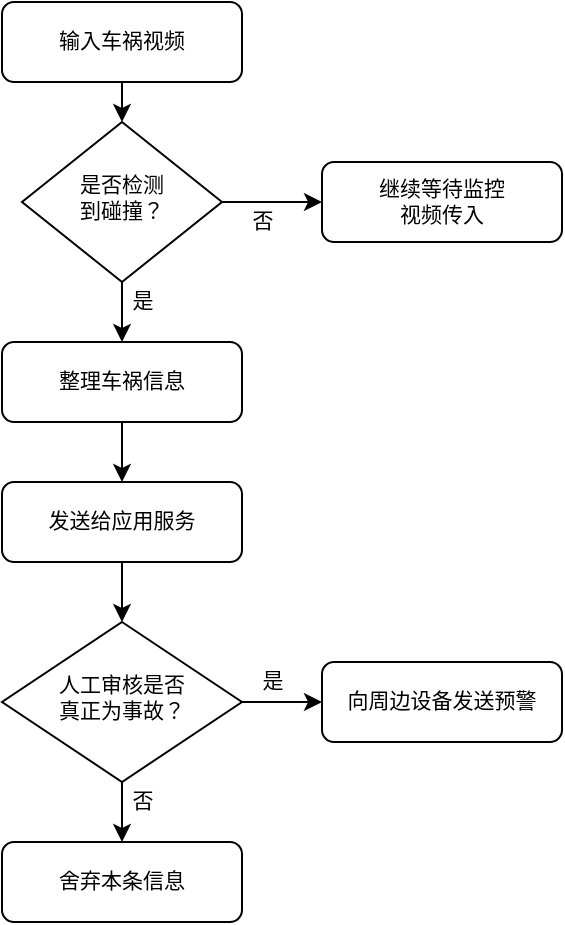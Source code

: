 <mxfile version="18.0.2" type="github">
  <diagram id="C5RBs43oDa-KdzZeNtuy" name="Page-1">
    <mxGraphModel dx="1038" dy="539" grid="1" gridSize="10" guides="1" tooltips="1" connect="1" arrows="1" fold="1" page="1" pageScale="1" pageWidth="827" pageHeight="1169" math="0" shadow="0">
      <root>
        <mxCell id="WIyWlLk6GJQsqaUBKTNV-0" />
        <mxCell id="WIyWlLk6GJQsqaUBKTNV-1" parent="WIyWlLk6GJQsqaUBKTNV-0" />
        <mxCell id="pAnvcffPnqFIOocgXJU7-13" style="edgeStyle=orthogonalEdgeStyle;rounded=0;orthogonalLoop=1;jettySize=auto;html=1;exitX=0.5;exitY=1;exitDx=0;exitDy=0;entryX=0.5;entryY=0;entryDx=0;entryDy=0;fontFamily=宋体;fontSize=10.5;" edge="1" parent="WIyWlLk6GJQsqaUBKTNV-1" source="WIyWlLk6GJQsqaUBKTNV-3" target="WIyWlLk6GJQsqaUBKTNV-6">
          <mxGeometry relative="1" as="geometry" />
        </mxCell>
        <mxCell id="WIyWlLk6GJQsqaUBKTNV-3" value="输入车祸视频" style="rounded=1;whiteSpace=wrap;html=1;fontSize=10.5;glass=0;strokeWidth=1;shadow=0;fontFamily=宋体;" parent="WIyWlLk6GJQsqaUBKTNV-1" vertex="1">
          <mxGeometry x="160" y="80" width="120" height="40" as="geometry" />
        </mxCell>
        <mxCell id="pAnvcffPnqFIOocgXJU7-14" style="edgeStyle=orthogonalEdgeStyle;rounded=0;orthogonalLoop=1;jettySize=auto;html=1;exitX=0.5;exitY=1;exitDx=0;exitDy=0;fontFamily=宋体;fontSize=10.5;" edge="1" parent="WIyWlLk6GJQsqaUBKTNV-1" source="WIyWlLk6GJQsqaUBKTNV-6" target="pAnvcffPnqFIOocgXJU7-6">
          <mxGeometry relative="1" as="geometry" />
        </mxCell>
        <mxCell id="pAnvcffPnqFIOocgXJU7-19" style="edgeStyle=orthogonalEdgeStyle;rounded=0;orthogonalLoop=1;jettySize=auto;html=1;exitX=1;exitY=0.5;exitDx=0;exitDy=0;entryX=0;entryY=0.5;entryDx=0;entryDy=0;fontFamily=宋体;fontSize=10.5;" edge="1" parent="WIyWlLk6GJQsqaUBKTNV-1" source="WIyWlLk6GJQsqaUBKTNV-6" target="WIyWlLk6GJQsqaUBKTNV-7">
          <mxGeometry relative="1" as="geometry" />
        </mxCell>
        <mxCell id="WIyWlLk6GJQsqaUBKTNV-6" value="是否检测&lt;br style=&quot;font-size: 10.5px;&quot;&gt;到碰撞？" style="rhombus;whiteSpace=wrap;html=1;shadow=0;fontFamily=宋体;fontSize=10.5;align=center;strokeWidth=1;spacing=6;spacingTop=-4;" parent="WIyWlLk6GJQsqaUBKTNV-1" vertex="1">
          <mxGeometry x="170" y="140" width="100" height="80" as="geometry" />
        </mxCell>
        <mxCell id="WIyWlLk6GJQsqaUBKTNV-7" value="继续等待监控&lt;br style=&quot;font-size: 10.5px;&quot;&gt;视频传入" style="rounded=1;whiteSpace=wrap;html=1;fontSize=10.5;glass=0;strokeWidth=1;shadow=0;fontFamily=宋体;" parent="WIyWlLk6GJQsqaUBKTNV-1" vertex="1">
          <mxGeometry x="320" y="160" width="120" height="40" as="geometry" />
        </mxCell>
        <mxCell id="pAnvcffPnqFIOocgXJU7-17" style="edgeStyle=orthogonalEdgeStyle;rounded=0;orthogonalLoop=1;jettySize=auto;html=1;exitX=1;exitY=0.5;exitDx=0;exitDy=0;entryX=0;entryY=0.5;entryDx=0;entryDy=0;fontFamily=宋体;fontSize=10.5;" edge="1" parent="WIyWlLk6GJQsqaUBKTNV-1" source="pAnvcffPnqFIOocgXJU7-3" target="pAnvcffPnqFIOocgXJU7-5">
          <mxGeometry relative="1" as="geometry" />
        </mxCell>
        <mxCell id="pAnvcffPnqFIOocgXJU7-18" style="edgeStyle=orthogonalEdgeStyle;rounded=0;orthogonalLoop=1;jettySize=auto;html=1;exitX=0.5;exitY=1;exitDx=0;exitDy=0;entryX=0.5;entryY=0;entryDx=0;entryDy=0;fontFamily=宋体;fontSize=10.5;" edge="1" parent="WIyWlLk6GJQsqaUBKTNV-1" source="pAnvcffPnqFIOocgXJU7-3" target="pAnvcffPnqFIOocgXJU7-4">
          <mxGeometry relative="1" as="geometry" />
        </mxCell>
        <mxCell id="pAnvcffPnqFIOocgXJU7-3" value="人工审核是否&lt;br style=&quot;font-size: 10.5px;&quot;&gt;真正为事故？" style="rhombus;whiteSpace=wrap;html=1;shadow=0;fontFamily=宋体;fontSize=10.5;align=center;strokeWidth=1;spacing=6;spacingTop=-4;" vertex="1" parent="WIyWlLk6GJQsqaUBKTNV-1">
          <mxGeometry x="160" y="390" width="120" height="80" as="geometry" />
        </mxCell>
        <mxCell id="pAnvcffPnqFIOocgXJU7-4" value="舍弃本条信息" style="rounded=1;whiteSpace=wrap;html=1;fontSize=10.5;glass=0;strokeWidth=1;shadow=0;fontFamily=宋体;" vertex="1" parent="WIyWlLk6GJQsqaUBKTNV-1">
          <mxGeometry x="160" y="500" width="120" height="40" as="geometry" />
        </mxCell>
        <mxCell id="pAnvcffPnqFIOocgXJU7-5" value="向周边设备发送预警" style="rounded=1;whiteSpace=wrap;html=1;fontSize=10.5;glass=0;strokeWidth=1;shadow=0;fontFamily=宋体;" vertex="1" parent="WIyWlLk6GJQsqaUBKTNV-1">
          <mxGeometry x="320" y="410" width="120" height="40" as="geometry" />
        </mxCell>
        <mxCell id="pAnvcffPnqFIOocgXJU7-15" style="edgeStyle=orthogonalEdgeStyle;rounded=0;orthogonalLoop=1;jettySize=auto;html=1;exitX=0.5;exitY=1;exitDx=0;exitDy=0;entryX=0.5;entryY=0;entryDx=0;entryDy=0;fontFamily=宋体;fontSize=10.5;" edge="1" parent="WIyWlLk6GJQsqaUBKTNV-1" source="pAnvcffPnqFIOocgXJU7-6" target="pAnvcffPnqFIOocgXJU7-10">
          <mxGeometry relative="1" as="geometry" />
        </mxCell>
        <mxCell id="pAnvcffPnqFIOocgXJU7-6" value="整理车祸信息" style="rounded=1;whiteSpace=wrap;html=1;fontSize=10.5;glass=0;strokeWidth=1;shadow=0;fontFamily=宋体;" vertex="1" parent="WIyWlLk6GJQsqaUBKTNV-1">
          <mxGeometry x="160" y="250" width="120" height="40" as="geometry" />
        </mxCell>
        <mxCell id="pAnvcffPnqFIOocgXJU7-16" style="edgeStyle=orthogonalEdgeStyle;rounded=0;orthogonalLoop=1;jettySize=auto;html=1;exitX=0.5;exitY=1;exitDx=0;exitDy=0;entryX=0.5;entryY=0;entryDx=0;entryDy=0;fontFamily=宋体;fontSize=10.5;" edge="1" parent="WIyWlLk6GJQsqaUBKTNV-1" source="pAnvcffPnqFIOocgXJU7-10" target="pAnvcffPnqFIOocgXJU7-3">
          <mxGeometry relative="1" as="geometry" />
        </mxCell>
        <mxCell id="pAnvcffPnqFIOocgXJU7-10" value="发送给应用服务" style="rounded=1;whiteSpace=wrap;html=1;fontSize=10.5;glass=0;strokeWidth=1;shadow=0;fontFamily=宋体;" vertex="1" parent="WIyWlLk6GJQsqaUBKTNV-1">
          <mxGeometry x="160" y="320" width="120" height="40" as="geometry" />
        </mxCell>
        <mxCell id="pAnvcffPnqFIOocgXJU7-20" value="否" style="text;html=1;align=center;verticalAlign=middle;resizable=0;points=[];autosize=1;strokeColor=none;fillColor=none;fontSize=10.5;fontFamily=宋体;" vertex="1" parent="WIyWlLk6GJQsqaUBKTNV-1">
          <mxGeometry x="275" y="180" width="30" height="20" as="geometry" />
        </mxCell>
        <mxCell id="pAnvcffPnqFIOocgXJU7-22" value="是" style="text;html=1;align=center;verticalAlign=middle;resizable=0;points=[];autosize=1;strokeColor=none;fillColor=none;fontSize=10.5;fontFamily=宋体;" vertex="1" parent="WIyWlLk6GJQsqaUBKTNV-1">
          <mxGeometry x="215" y="220" width="30" height="20" as="geometry" />
        </mxCell>
        <mxCell id="pAnvcffPnqFIOocgXJU7-23" value="是" style="text;html=1;align=center;verticalAlign=middle;resizable=0;points=[];autosize=1;strokeColor=none;fillColor=none;fontSize=10.5;fontFamily=宋体;" vertex="1" parent="WIyWlLk6GJQsqaUBKTNV-1">
          <mxGeometry x="280" y="410" width="30" height="20" as="geometry" />
        </mxCell>
        <mxCell id="pAnvcffPnqFIOocgXJU7-24" value="否" style="text;html=1;align=center;verticalAlign=middle;resizable=0;points=[];autosize=1;strokeColor=none;fillColor=none;fontSize=10.5;fontFamily=宋体;" vertex="1" parent="WIyWlLk6GJQsqaUBKTNV-1">
          <mxGeometry x="215" y="470" width="30" height="20" as="geometry" />
        </mxCell>
      </root>
    </mxGraphModel>
  </diagram>
</mxfile>
